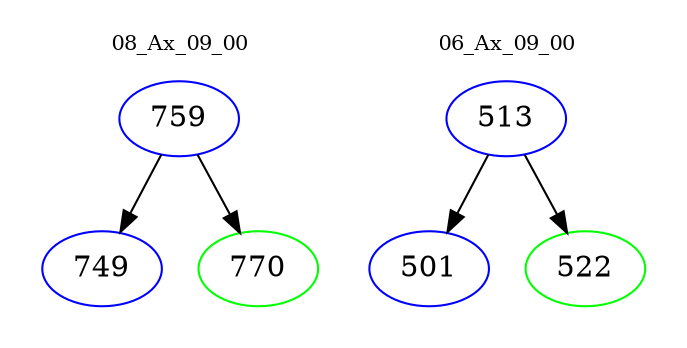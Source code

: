 digraph{
subgraph cluster_0 {
color = white
label = "08_Ax_09_00";
fontsize=10;
T0_759 [label="759", color="blue"]
T0_759 -> T0_749 [color="black"]
T0_749 [label="749", color="blue"]
T0_759 -> T0_770 [color="black"]
T0_770 [label="770", color="green"]
}
subgraph cluster_1 {
color = white
label = "06_Ax_09_00";
fontsize=10;
T1_513 [label="513", color="blue"]
T1_513 -> T1_501 [color="black"]
T1_501 [label="501", color="blue"]
T1_513 -> T1_522 [color="black"]
T1_522 [label="522", color="green"]
}
}

